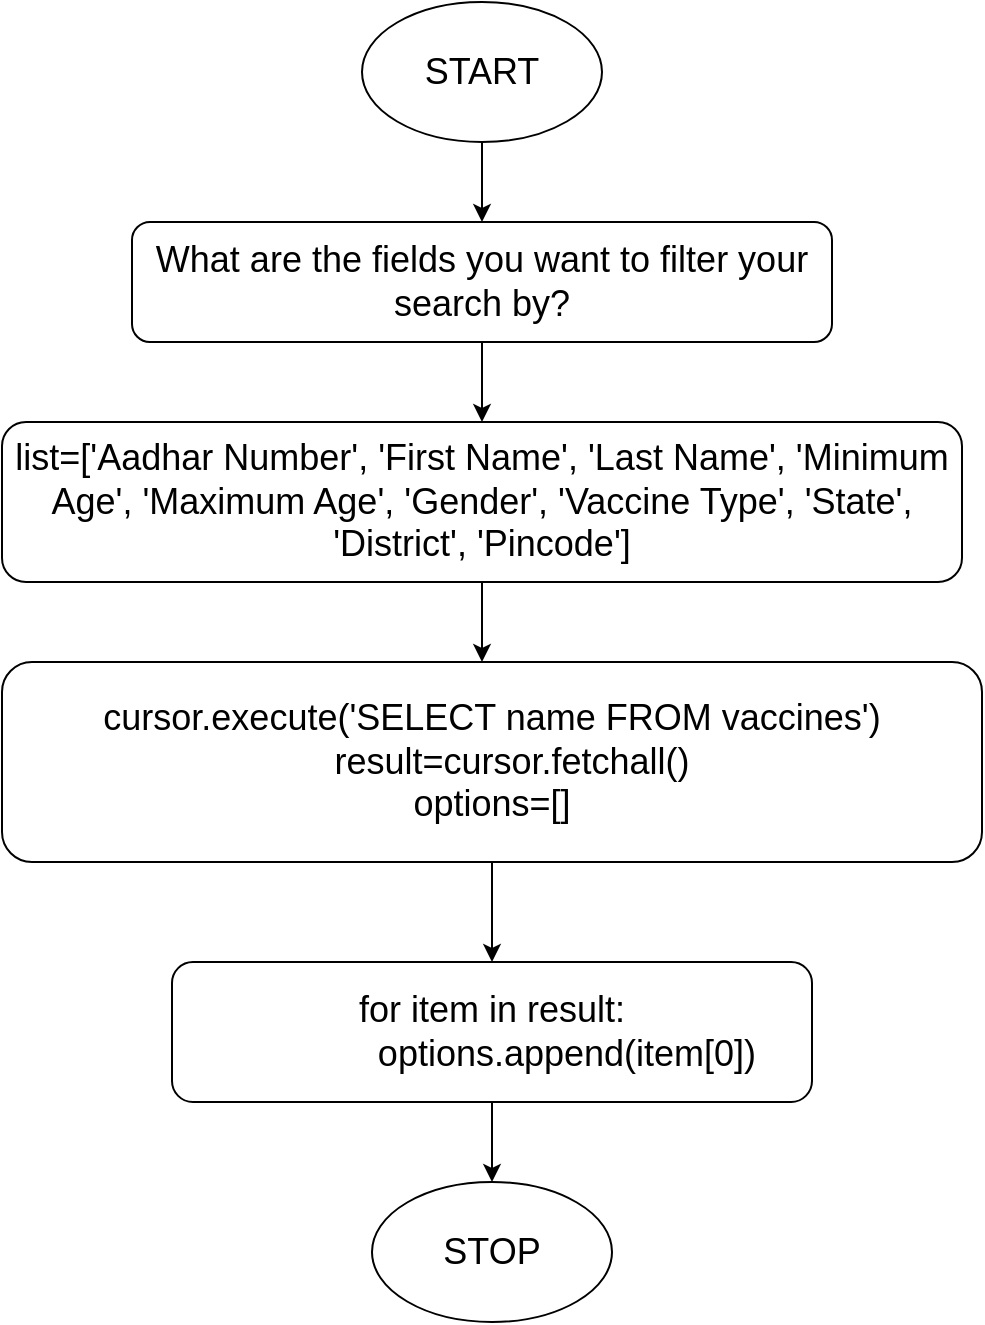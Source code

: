<mxfile version="16.5.6" type="github">
  <diagram id="C5RBs43oDa-KdzZeNtuy" name="Page-1">
    <mxGraphModel dx="1038" dy="547" grid="1" gridSize="10" guides="1" tooltips="1" connect="1" arrows="1" fold="1" page="1" pageScale="1" pageWidth="827" pageHeight="1169" math="0" shadow="0">
      <root>
        <mxCell id="WIyWlLk6GJQsqaUBKTNV-0" />
        <mxCell id="WIyWlLk6GJQsqaUBKTNV-1" parent="WIyWlLk6GJQsqaUBKTNV-0" />
        <mxCell id="Os6jaey__ldA9dEvAGC6-1" style="edgeStyle=orthogonalEdgeStyle;rounded=0;orthogonalLoop=1;jettySize=auto;html=1;fontSize=18;" edge="1" parent="WIyWlLk6GJQsqaUBKTNV-1" source="Os6jaey__ldA9dEvAGC6-0">
          <mxGeometry relative="1" as="geometry">
            <mxPoint x="390" y="140" as="targetPoint" />
          </mxGeometry>
        </mxCell>
        <mxCell id="Os6jaey__ldA9dEvAGC6-0" value="&lt;font style=&quot;font-size: 18px&quot;&gt;START&lt;/font&gt;" style="ellipse;whiteSpace=wrap;html=1;" vertex="1" parent="WIyWlLk6GJQsqaUBKTNV-1">
          <mxGeometry x="330" y="30" width="120" height="70" as="geometry" />
        </mxCell>
        <mxCell id="Os6jaey__ldA9dEvAGC6-4" style="edgeStyle=orthogonalEdgeStyle;rounded=0;orthogonalLoop=1;jettySize=auto;html=1;fontSize=18;" edge="1" parent="WIyWlLk6GJQsqaUBKTNV-1" source="Os6jaey__ldA9dEvAGC6-2">
          <mxGeometry relative="1" as="geometry">
            <mxPoint x="390" y="240" as="targetPoint" />
          </mxGeometry>
        </mxCell>
        <mxCell id="Os6jaey__ldA9dEvAGC6-2" value="What are the fields you want to filter your search by?" style="rounded=1;whiteSpace=wrap;html=1;fontSize=18;" vertex="1" parent="WIyWlLk6GJQsqaUBKTNV-1">
          <mxGeometry x="215" y="140" width="350" height="60" as="geometry" />
        </mxCell>
        <mxCell id="Os6jaey__ldA9dEvAGC6-11" style="edgeStyle=orthogonalEdgeStyle;rounded=0;orthogonalLoop=1;jettySize=auto;html=1;fontSize=18;" edge="1" parent="WIyWlLk6GJQsqaUBKTNV-1" source="Os6jaey__ldA9dEvAGC6-5">
          <mxGeometry relative="1" as="geometry">
            <mxPoint x="390" y="360" as="targetPoint" />
          </mxGeometry>
        </mxCell>
        <mxCell id="Os6jaey__ldA9dEvAGC6-5" value="list=[&#39;Aadhar Number&#39;, &#39;First Name&#39;, &#39;Last Name&#39;, &#39;Minimum Age&#39;, &#39;Maximum Age&#39;, &#39;Gender&#39;, &#39;Vaccine Type&#39;, &#39;State&#39;, &#39;District&#39;, &#39;Pincode&#39;]" style="rounded=1;whiteSpace=wrap;html=1;fontSize=18;" vertex="1" parent="WIyWlLk6GJQsqaUBKTNV-1">
          <mxGeometry x="150" y="240" width="480" height="80" as="geometry" />
        </mxCell>
        <mxCell id="Os6jaey__ldA9dEvAGC6-12" style="edgeStyle=orthogonalEdgeStyle;rounded=0;orthogonalLoop=1;jettySize=auto;html=1;fontSize=18;" edge="1" parent="WIyWlLk6GJQsqaUBKTNV-1" source="Os6jaey__ldA9dEvAGC6-7">
          <mxGeometry relative="1" as="geometry">
            <mxPoint x="395" y="510" as="targetPoint" />
          </mxGeometry>
        </mxCell>
        <mxCell id="Os6jaey__ldA9dEvAGC6-7" value="&lt;div&gt;cursor.execute(&#39;SELECT name FROM vaccines&#39;)&lt;/div&gt;&lt;div&gt;&amp;nbsp; &amp;nbsp; result=cursor.fetchall()&lt;/div&gt;&lt;div&gt;options=[]&lt;br&gt;&lt;/div&gt;" style="rounded=1;whiteSpace=wrap;html=1;fontSize=18;" vertex="1" parent="WIyWlLk6GJQsqaUBKTNV-1">
          <mxGeometry x="150" y="360" width="490" height="100" as="geometry" />
        </mxCell>
        <mxCell id="Os6jaey__ldA9dEvAGC6-14" style="edgeStyle=orthogonalEdgeStyle;rounded=0;orthogonalLoop=1;jettySize=auto;html=1;fontSize=18;" edge="1" parent="WIyWlLk6GJQsqaUBKTNV-1" source="Os6jaey__ldA9dEvAGC6-13">
          <mxGeometry relative="1" as="geometry">
            <mxPoint x="395" y="620" as="targetPoint" />
          </mxGeometry>
        </mxCell>
        <mxCell id="Os6jaey__ldA9dEvAGC6-13" value="&lt;div&gt;for item in result:&lt;/div&gt;&lt;div&gt;&amp;nbsp; &amp;nbsp; &amp;nbsp; &amp;nbsp; &amp;nbsp; &amp;nbsp; &amp;nbsp; &amp;nbsp;options.append(item[0])&lt;/div&gt;" style="rounded=1;whiteSpace=wrap;html=1;fontSize=18;" vertex="1" parent="WIyWlLk6GJQsqaUBKTNV-1">
          <mxGeometry x="235" y="510" width="320" height="70" as="geometry" />
        </mxCell>
        <mxCell id="Os6jaey__ldA9dEvAGC6-15" value="STOP" style="ellipse;whiteSpace=wrap;html=1;fontSize=18;" vertex="1" parent="WIyWlLk6GJQsqaUBKTNV-1">
          <mxGeometry x="335" y="620" width="120" height="70" as="geometry" />
        </mxCell>
      </root>
    </mxGraphModel>
  </diagram>
</mxfile>
